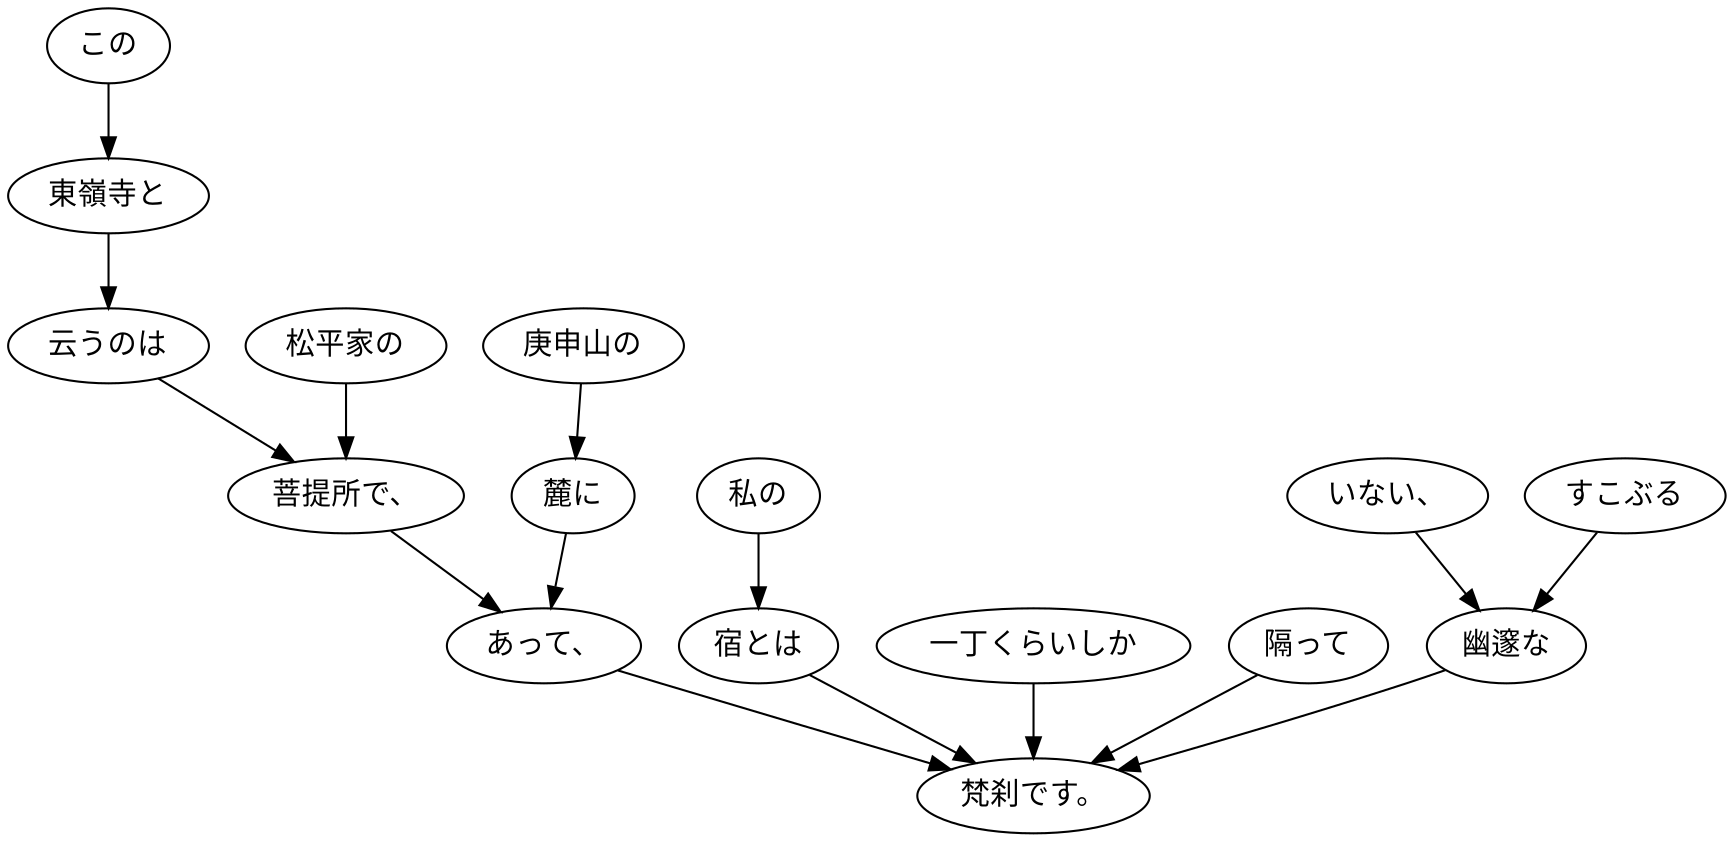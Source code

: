 digraph graph8018 {
	node0 [label="この"];
	node1 [label="東嶺寺と"];
	node2 [label="云うのは"];
	node3 [label="松平家の"];
	node4 [label="菩提所で、"];
	node5 [label="庚申山の"];
	node6 [label="麓に"];
	node7 [label="あって、"];
	node8 [label="私の"];
	node9 [label="宿とは"];
	node10 [label="一丁くらいしか"];
	node11 [label="隔って"];
	node12 [label="いない、"];
	node13 [label="すこぶる"];
	node14 [label="幽邃な"];
	node15 [label="梵刹です。"];
	node0 -> node1;
	node1 -> node2;
	node2 -> node4;
	node3 -> node4;
	node4 -> node7;
	node5 -> node6;
	node6 -> node7;
	node7 -> node15;
	node8 -> node9;
	node9 -> node15;
	node10 -> node15;
	node11 -> node15;
	node12 -> node14;
	node13 -> node14;
	node14 -> node15;
}
